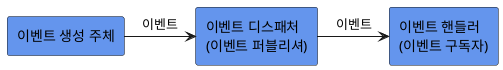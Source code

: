 @startuml

rectangle "이벤트 생성 주체" as a #CornflowerBlue
rectangle "이벤트 디스패처\n(이벤트 퍼블리셔)" as b #CornflowerBlue
rectangle "이벤트 핸들러\n(이벤트 구독자)" as c #CornflowerBlue

a -> b: 이벤트
b -> c: 이벤트

@enduml